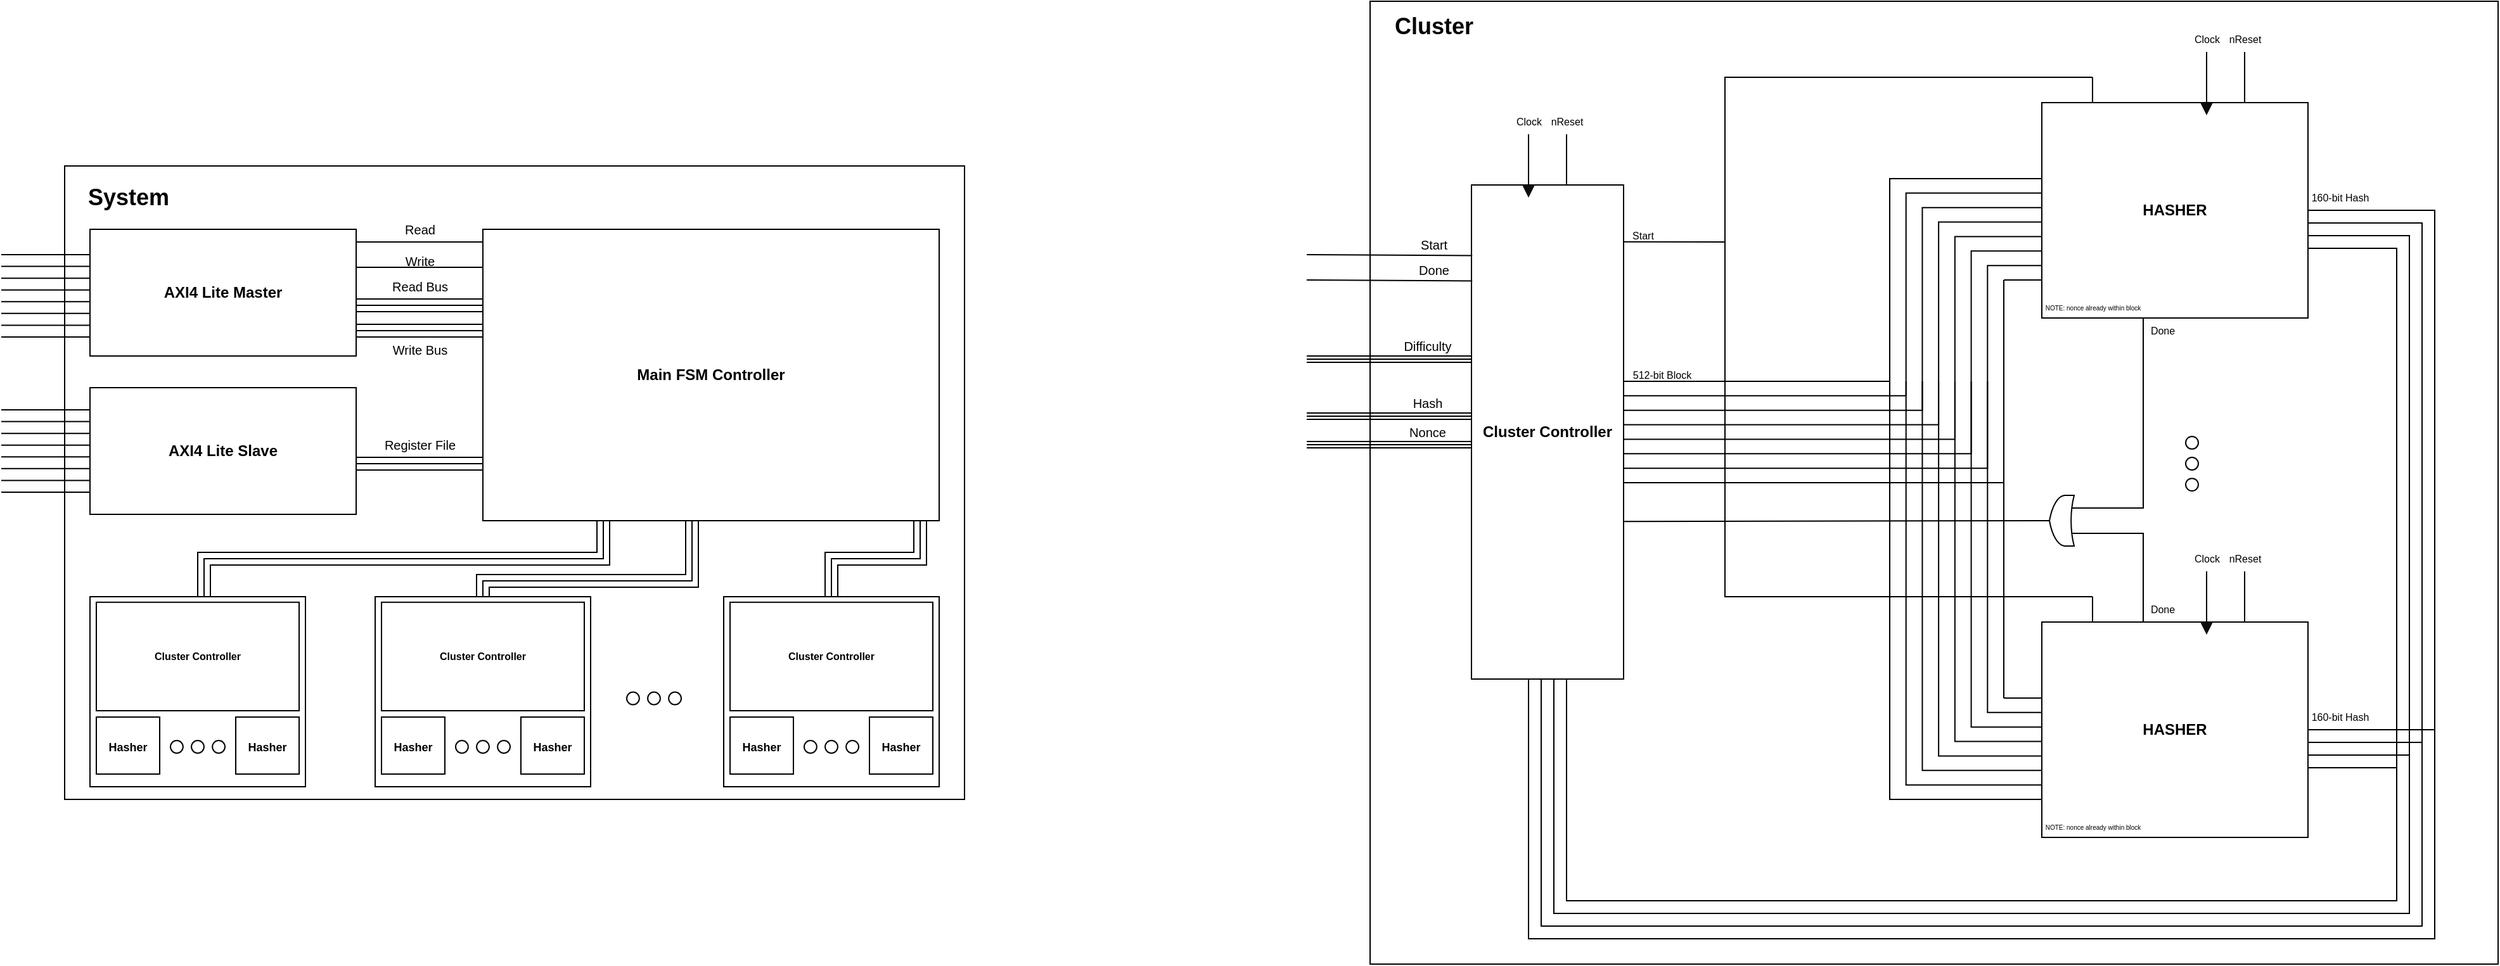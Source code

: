 <mxfile version="18.0.6" type="device"><diagram id="t01CVsoLP8008P1a1oeR" name="Page-1"><mxGraphModel dx="3975" dy="1331" grid="1" gridSize="10" guides="1" tooltips="1" connect="1" arrows="1" fold="1" page="1" pageScale="1" pageWidth="850" pageHeight="1100" math="0" shadow="0"><root><mxCell id="0"/><mxCell id="1" parent="0"/><mxCell id="xVAKwjw_0Ouf9C2bsbCT-25" value="" style="rounded=0;whiteSpace=wrap;html=1;fontSize=8;fillColor=none;" parent="1" vertex="1"><mxGeometry x="-140" y="140" width="890" height="760" as="geometry"/></mxCell><mxCell id="xVAKwjw_0Ouf9C2bsbCT-1" value="HASHER" style="rounded=0;whiteSpace=wrap;html=1;fontStyle=1" parent="1" vertex="1"><mxGeometry x="390" y="220" width="210" height="170" as="geometry"/></mxCell><mxCell id="xVAKwjw_0Ouf9C2bsbCT-5" value="" style="verticalLabelPosition=bottom;shadow=0;dashed=0;align=center;html=1;verticalAlign=top;shape=mxgraph.electrical.transmission.8_line_bus;" parent="1" vertex="1"><mxGeometry x="360" y="280" width="30" height="80" as="geometry"/></mxCell><mxCell id="xVAKwjw_0Ouf9C2bsbCT-8" value="" style="endArrow=none;html=1;strokeWidth=1;rounded=0;" parent="1" edge="1"><mxGeometry width="100" relative="1" as="geometry"><mxPoint x="430" y="220" as="sourcePoint"/><mxPoint x="430" y="200" as="targetPoint"/></mxGeometry></mxCell><mxCell id="xVAKwjw_0Ouf9C2bsbCT-10" value="" style="endArrow=none;html=1;strokeWidth=1;rounded=0;exitX=0;exitY=0.75;exitDx=0;exitDy=0;exitPerimeter=0;" parent="1" source="xVAKwjw_0Ouf9C2bsbCT-57" edge="1"><mxGeometry width="100" relative="1" as="geometry"><mxPoint x="470" y="430" as="sourcePoint"/><mxPoint x="470" y="390" as="targetPoint"/><Array as="points"><mxPoint x="470" y="540"/></Array></mxGeometry></mxCell><mxCell id="xVAKwjw_0Ouf9C2bsbCT-12" value="Done" style="text;html=1;align=center;verticalAlign=middle;resizable=0;points=[];autosize=1;strokeColor=none;fillColor=none;fontSize=8;" parent="1" vertex="1"><mxGeometry x="470" y="390" width="30" height="20" as="geometry"/></mxCell><mxCell id="xVAKwjw_0Ouf9C2bsbCT-14" value="" style="verticalLabelPosition=bottom;shadow=0;dashed=0;align=center;html=1;verticalAlign=top;shape=mxgraph.electrical.transmission.4_line_bus;" parent="1" vertex="1"><mxGeometry x="600" y="305" width="50" height="30" as="geometry"/></mxCell><mxCell id="xVAKwjw_0Ouf9C2bsbCT-15" value="160-bit Hash" style="text;html=1;align=center;verticalAlign=middle;resizable=0;points=[];autosize=1;strokeColor=none;fillColor=none;fontSize=8;" parent="1" vertex="1"><mxGeometry x="595" y="285" width="60" height="20" as="geometry"/></mxCell><mxCell id="xVAKwjw_0Ouf9C2bsbCT-18" value="&lt;font style=&quot;font-size: 5px;&quot;&gt;NOTE: nonce already within block&lt;/font&gt;" style="text;html=1;align=center;verticalAlign=middle;resizable=0;points=[];autosize=1;strokeColor=none;fillColor=none;" parent="1" vertex="1"><mxGeometry x="385" y="370" width="90" height="20" as="geometry"/></mxCell><mxCell id="xVAKwjw_0Ouf9C2bsbCT-19" value="" style="endArrow=none;html=1;strokeWidth=1;rounded=0;" parent="1" edge="1"><mxGeometry width="100" relative="1" as="geometry"><mxPoint x="520" y="220" as="sourcePoint"/><mxPoint x="520" y="180" as="targetPoint"/></mxGeometry></mxCell><mxCell id="xVAKwjw_0Ouf9C2bsbCT-20" value="" style="endArrow=none;html=1;strokeWidth=1;rounded=0;" parent="1" edge="1"><mxGeometry width="100" relative="1" as="geometry"><mxPoint x="550" y="220" as="sourcePoint"/><mxPoint x="550" y="180" as="targetPoint"/></mxGeometry></mxCell><mxCell id="xVAKwjw_0Ouf9C2bsbCT-21" value="&lt;font style=&quot;font-size: 8px;&quot;&gt;nReset&lt;/font&gt;" style="text;html=1;align=center;verticalAlign=middle;resizable=0;points=[];autosize=1;strokeColor=none;fillColor=none;fontSize=5;" parent="1" vertex="1"><mxGeometry x="530" y="165" width="40" height="10" as="geometry"/></mxCell><mxCell id="xVAKwjw_0Ouf9C2bsbCT-23" value="&lt;font style=&quot;font-size: 8px;&quot;&gt;Clock&lt;/font&gt;" style="text;html=1;align=center;verticalAlign=middle;resizable=0;points=[];autosize=1;strokeColor=none;fillColor=none;fontSize=5;" parent="1" vertex="1"><mxGeometry x="500" y="165" width="40" height="10" as="geometry"/></mxCell><mxCell id="xVAKwjw_0Ouf9C2bsbCT-24" value="" style="triangle;whiteSpace=wrap;html=1;fontSize=8;rotation=90;fillColor=#0D0D0D;strokeColor=none;" parent="1" vertex="1"><mxGeometry x="515" y="220" width="10" height="10" as="geometry"/></mxCell><mxCell id="xVAKwjw_0Ouf9C2bsbCT-26" value="" style="verticalLabelPosition=bottom;shadow=0;dashed=0;align=center;html=1;verticalAlign=top;shape=mxgraph.electrical.transmission.8_line_bus;" parent="1" vertex="1"><mxGeometry x="60" y="440" width="210" height="80" as="geometry"/></mxCell><mxCell id="xVAKwjw_0Ouf9C2bsbCT-27" value="512-bit Block" style="text;html=1;align=center;verticalAlign=middle;resizable=0;points=[];autosize=1;strokeColor=none;fillColor=none;fontSize=8;" parent="1" vertex="1"><mxGeometry x="60" y="425" width="60" height="20" as="geometry"/></mxCell><mxCell id="xVAKwjw_0Ouf9C2bsbCT-28" value="" style="verticalLabelPosition=bottom;shadow=0;dashed=0;align=center;html=1;verticalAlign=top;shape=mxgraph.electrical.transmission.eightLineBusElbow;notch=180;fontSize=8;fillColor=none;" parent="1" vertex="1"><mxGeometry x="270" y="440" width="90" height="80" as="geometry"/></mxCell><mxCell id="xVAKwjw_0Ouf9C2bsbCT-29" value="" style="verticalLabelPosition=bottom;shadow=0;dashed=0;align=center;html=1;verticalAlign=top;shape=mxgraph.electrical.transmission.eightLineBusElbow;notch=180;fontSize=8;fillColor=none;rotation=-180;" parent="1" vertex="1"><mxGeometry x="270" y="280" width="90" height="80" as="geometry"/></mxCell><mxCell id="xVAKwjw_0Ouf9C2bsbCT-30" value="" style="verticalLabelPosition=bottom;shadow=0;dashed=0;align=center;html=1;verticalAlign=top;shape=mxgraph.electrical.transmission.8_line_bus;rotation=-90;" parent="1" vertex="1"><mxGeometry x="275" y="355" width="80" height="90" as="geometry"/></mxCell><mxCell id="xVAKwjw_0Ouf9C2bsbCT-31" value="HASHER" style="rounded=0;whiteSpace=wrap;html=1;fontStyle=1" parent="1" vertex="1"><mxGeometry x="390" y="630" width="210" height="170" as="geometry"/></mxCell><mxCell id="xVAKwjw_0Ouf9C2bsbCT-32" value="" style="verticalLabelPosition=bottom;shadow=0;dashed=0;align=center;html=1;verticalAlign=top;shape=mxgraph.electrical.transmission.8_line_bus;" parent="1" vertex="1"><mxGeometry x="360" y="690" width="30" height="80" as="geometry"/></mxCell><mxCell id="xVAKwjw_0Ouf9C2bsbCT-33" value="" style="endArrow=none;html=1;strokeWidth=1;rounded=0;" parent="1" edge="1"><mxGeometry width="100" relative="1" as="geometry"><mxPoint x="430" y="630.0" as="sourcePoint"/><mxPoint x="430" y="610" as="targetPoint"/></mxGeometry></mxCell><mxCell id="xVAKwjw_0Ouf9C2bsbCT-34" value="" style="endArrow=none;html=1;strokeWidth=1;rounded=0;entryX=0;entryY=0.25;entryDx=0;entryDy=0;entryPerimeter=0;" parent="1" target="xVAKwjw_0Ouf9C2bsbCT-57" edge="1"><mxGeometry width="100" relative="1" as="geometry"><mxPoint x="470" y="630.0" as="sourcePoint"/><mxPoint x="470" y="590.0" as="targetPoint"/><Array as="points"><mxPoint x="470" y="560"/></Array></mxGeometry></mxCell><mxCell id="xVAKwjw_0Ouf9C2bsbCT-36" value="Done" style="text;html=1;align=center;verticalAlign=middle;resizable=0;points=[];autosize=1;strokeColor=none;fillColor=none;fontSize=8;" parent="1" vertex="1"><mxGeometry x="470" y="610" width="30" height="20" as="geometry"/></mxCell><mxCell id="xVAKwjw_0Ouf9C2bsbCT-38" value="" style="verticalLabelPosition=bottom;shadow=0;dashed=0;align=center;html=1;verticalAlign=top;shape=mxgraph.electrical.transmission.4_line_bus;" parent="1" vertex="1"><mxGeometry x="600" y="715" width="50" height="30" as="geometry"/></mxCell><mxCell id="xVAKwjw_0Ouf9C2bsbCT-39" value="160-bit Hash" style="text;html=1;align=center;verticalAlign=middle;resizable=0;points=[];autosize=1;strokeColor=none;fillColor=none;fontSize=8;" parent="1" vertex="1"><mxGeometry x="595" y="695" width="60" height="20" as="geometry"/></mxCell><mxCell id="xVAKwjw_0Ouf9C2bsbCT-40" value="&lt;font style=&quot;font-size: 5px;&quot;&gt;NOTE: nonce already within block&lt;/font&gt;" style="text;html=1;align=center;verticalAlign=middle;resizable=0;points=[];autosize=1;strokeColor=none;fillColor=none;" parent="1" vertex="1"><mxGeometry x="385" y="780" width="90" height="20" as="geometry"/></mxCell><mxCell id="xVAKwjw_0Ouf9C2bsbCT-41" value="" style="endArrow=none;html=1;strokeWidth=1;rounded=0;" parent="1" edge="1"><mxGeometry width="100" relative="1" as="geometry"><mxPoint x="520" y="630.0" as="sourcePoint"/><mxPoint x="520" y="590.0" as="targetPoint"/></mxGeometry></mxCell><mxCell id="xVAKwjw_0Ouf9C2bsbCT-42" value="" style="endArrow=none;html=1;strokeWidth=1;rounded=0;" parent="1" edge="1"><mxGeometry width="100" relative="1" as="geometry"><mxPoint x="550" y="630.0" as="sourcePoint"/><mxPoint x="550" y="590.0" as="targetPoint"/></mxGeometry></mxCell><mxCell id="xVAKwjw_0Ouf9C2bsbCT-43" value="&lt;font style=&quot;font-size: 8px;&quot;&gt;nReset&lt;/font&gt;" style="text;html=1;align=center;verticalAlign=middle;resizable=0;points=[];autosize=1;strokeColor=none;fillColor=none;fontSize=5;" parent="1" vertex="1"><mxGeometry x="530" y="575" width="40" height="10" as="geometry"/></mxCell><mxCell id="xVAKwjw_0Ouf9C2bsbCT-44" value="&lt;font style=&quot;font-size: 8px;&quot;&gt;Clock&lt;/font&gt;" style="text;html=1;align=center;verticalAlign=middle;resizable=0;points=[];autosize=1;strokeColor=none;fillColor=none;fontSize=5;" parent="1" vertex="1"><mxGeometry x="500" y="575" width="40" height="10" as="geometry"/></mxCell><mxCell id="xVAKwjw_0Ouf9C2bsbCT-45" value="" style="triangle;whiteSpace=wrap;html=1;fontSize=8;rotation=90;fillColor=#0D0D0D;strokeColor=none;" parent="1" vertex="1"><mxGeometry x="515" y="630" width="10" height="10" as="geometry"/></mxCell><mxCell id="xVAKwjw_0Ouf9C2bsbCT-48" value="" style="verticalLabelPosition=bottom;shadow=0;dashed=0;align=center;html=1;verticalAlign=top;shape=mxgraph.electrical.transmission.8_line_bus;rotation=-90;" parent="1" vertex="1"><mxGeometry x="190" y="520" width="250" height="90" as="geometry"/></mxCell><mxCell id="xVAKwjw_0Ouf9C2bsbCT-51" value="" style="verticalLabelPosition=bottom;shadow=0;dashed=0;align=center;html=1;verticalAlign=top;shape=mxgraph.electrical.transmission.eightLineBusElbow;notch=180;fontSize=8;fillColor=none;rotation=-180;flipV=1;" parent="1" vertex="1"><mxGeometry x="270" y="690" width="90" height="80" as="geometry"/></mxCell><mxCell id="xVAKwjw_0Ouf9C2bsbCT-52" value="" style="verticalLabelPosition=bottom;shadow=0;dashed=0;align=center;html=1;verticalAlign=top;shape=mxgraph.electrical.transmission.terminal_3_phase;pointerEvents=1;fontSize=8;fillColor=none;rotation=90;" parent="1" vertex="1"><mxGeometry x="487" y="500" width="43" height="10" as="geometry"/></mxCell><mxCell id="xVAKwjw_0Ouf9C2bsbCT-53" value="&lt;font style=&quot;font-size: 12px;&quot;&gt;Cluster Controller&lt;/font&gt;" style="rounded=0;whiteSpace=wrap;html=1;fontSize=8;fillColor=default;fontStyle=1" parent="1" vertex="1"><mxGeometry x="-60" y="285" width="120" height="390" as="geometry"/></mxCell><mxCell id="xVAKwjw_0Ouf9C2bsbCT-54" value="" style="endArrow=none;html=1;strokeWidth=1;rounded=0;" parent="1" edge="1"><mxGeometry width="100" relative="1" as="geometry"><mxPoint x="430" y="610" as="sourcePoint"/><mxPoint x="430" y="200" as="targetPoint"/><Array as="points"><mxPoint x="140" y="610"/><mxPoint x="140" y="200"/></Array></mxGeometry></mxCell><mxCell id="xVAKwjw_0Ouf9C2bsbCT-55" value="" style="endArrow=none;html=1;strokeWidth=1;rounded=0;entryX=1.003;entryY=0.115;entryDx=0;entryDy=0;entryPerimeter=0;" parent="1" target="xVAKwjw_0Ouf9C2bsbCT-53" edge="1"><mxGeometry width="100" relative="1" as="geometry"><mxPoint x="140" y="330" as="sourcePoint"/><mxPoint x="150" y="290" as="targetPoint"/></mxGeometry></mxCell><mxCell id="xVAKwjw_0Ouf9C2bsbCT-56" value="Start" style="text;html=1;align=center;verticalAlign=middle;resizable=0;points=[];autosize=1;strokeColor=none;fillColor=none;fontSize=8;" parent="1" vertex="1"><mxGeometry x="60" y="315" width="30" height="20" as="geometry"/></mxCell><mxCell id="xVAKwjw_0Ouf9C2bsbCT-57" value="" style="verticalLabelPosition=bottom;shadow=0;dashed=0;align=center;html=1;verticalAlign=top;shape=mxgraph.electrical.logic_gates.logic_gate;operation=or;fontSize=12;fillColor=default;rotation=-180;" parent="1" vertex="1"><mxGeometry x="390" y="530" width="30" height="40" as="geometry"/></mxCell><mxCell id="xVAKwjw_0Ouf9C2bsbCT-60" value="" style="endArrow=none;html=1;strokeWidth=1;rounded=0;entryX=1;entryY=0.5;entryDx=0;entryDy=0;entryPerimeter=0;exitX=1.005;exitY=0.681;exitDx=0;exitDy=0;exitPerimeter=0;" parent="1" source="xVAKwjw_0Ouf9C2bsbCT-53" target="xVAKwjw_0Ouf9C2bsbCT-57" edge="1"><mxGeometry width="100" relative="1" as="geometry"><mxPoint x="74.66" y="575" as="sourcePoint"/><mxPoint x="74.66" y="535" as="targetPoint"/></mxGeometry></mxCell><mxCell id="N_e7cKdERYUKiCKL_IoW-1" value="&lt;b style=&quot;font-size: 18px;&quot;&gt;Cluster&lt;/b&gt;" style="text;html=1;align=center;verticalAlign=middle;resizable=0;points=[];autosize=1;strokeColor=none;fillColor=none;fontSize=18;" vertex="1" parent="1"><mxGeometry x="-130" y="145" width="80" height="30" as="geometry"/></mxCell><mxCell id="N_e7cKdERYUKiCKL_IoW-3" value="" style="endArrow=none;html=1;strokeWidth=1;rounded=0;fontSize=18;entryX=0.005;entryY=0.143;entryDx=0;entryDy=0;entryPerimeter=0;" edge="1" parent="1" target="xVAKwjw_0Ouf9C2bsbCT-53"><mxGeometry width="100" relative="1" as="geometry"><mxPoint x="-190" y="340" as="sourcePoint"/><mxPoint x="-170" y="340" as="targetPoint"/></mxGeometry></mxCell><mxCell id="N_e7cKdERYUKiCKL_IoW-6" value="" style="endArrow=none;html=1;strokeWidth=1;rounded=0;" edge="1" parent="1"><mxGeometry width="100" relative="1" as="geometry"><mxPoint x="-15" y="285" as="sourcePoint"/><mxPoint x="-15" y="245" as="targetPoint"/></mxGeometry></mxCell><mxCell id="N_e7cKdERYUKiCKL_IoW-7" value="" style="endArrow=none;html=1;strokeWidth=1;rounded=0;" edge="1" parent="1"><mxGeometry width="100" relative="1" as="geometry"><mxPoint x="15" y="285" as="sourcePoint"/><mxPoint x="15" y="245" as="targetPoint"/></mxGeometry></mxCell><mxCell id="N_e7cKdERYUKiCKL_IoW-8" value="&lt;font style=&quot;font-size: 8px;&quot;&gt;nReset&lt;/font&gt;" style="text;html=1;align=center;verticalAlign=middle;resizable=0;points=[];autosize=1;strokeColor=none;fillColor=none;fontSize=5;" vertex="1" parent="1"><mxGeometry x="-5" y="230" width="40" height="10" as="geometry"/></mxCell><mxCell id="N_e7cKdERYUKiCKL_IoW-9" value="&lt;font style=&quot;font-size: 8px;&quot;&gt;Clock&lt;/font&gt;" style="text;html=1;align=center;verticalAlign=middle;resizable=0;points=[];autosize=1;strokeColor=none;fillColor=none;fontSize=5;" vertex="1" parent="1"><mxGeometry x="-35" y="230" width="40" height="10" as="geometry"/></mxCell><mxCell id="N_e7cKdERYUKiCKL_IoW-10" value="" style="triangle;whiteSpace=wrap;html=1;fontSize=8;rotation=90;fillColor=#0D0D0D;strokeColor=none;" vertex="1" parent="1"><mxGeometry x="-20" y="285" width="10" height="10" as="geometry"/></mxCell><mxCell id="N_e7cKdERYUKiCKL_IoW-13" value="" style="verticalLabelPosition=bottom;shadow=0;dashed=0;align=center;html=1;verticalAlign=top;shape=mxgraph.electrical.transmission.3_line_bus;fontSize=18;" vertex="1" parent="1"><mxGeometry x="-190" y="420" width="130" height="5" as="geometry"/></mxCell><mxCell id="N_e7cKdERYUKiCKL_IoW-14" value="&lt;font style=&quot;font-size: 10px;&quot;&gt;Difficulty&lt;/font&gt;" style="text;html=1;align=center;verticalAlign=middle;resizable=0;points=[];autosize=1;strokeColor=none;fillColor=none;fontSize=18;" vertex="1" parent="1"><mxGeometry x="-120" y="395" width="50" height="30" as="geometry"/></mxCell><mxCell id="N_e7cKdERYUKiCKL_IoW-15" value="&lt;font style=&quot;font-size: 10px;&quot;&gt;Start&lt;/font&gt;" style="text;html=1;align=center;verticalAlign=middle;resizable=0;points=[];autosize=1;strokeColor=none;fillColor=none;fontSize=18;" vertex="1" parent="1"><mxGeometry x="-110" y="315" width="40" height="30" as="geometry"/></mxCell><mxCell id="N_e7cKdERYUKiCKL_IoW-16" value="" style="endArrow=none;html=1;strokeWidth=1;rounded=0;fontSize=18;entryX=0.005;entryY=0.143;entryDx=0;entryDy=0;entryPerimeter=0;" edge="1" parent="1"><mxGeometry width="100" relative="1" as="geometry"><mxPoint x="-190" y="360" as="sourcePoint"/><mxPoint x="-59.4" y="360.77" as="targetPoint"/></mxGeometry></mxCell><mxCell id="N_e7cKdERYUKiCKL_IoW-17" value="&lt;font style=&quot;font-size: 10px;&quot;&gt;Done&lt;/font&gt;" style="text;html=1;align=center;verticalAlign=middle;resizable=0;points=[];autosize=1;strokeColor=none;fillColor=none;fontSize=18;" vertex="1" parent="1"><mxGeometry x="-110" y="335" width="40" height="30" as="geometry"/></mxCell><mxCell id="N_e7cKdERYUKiCKL_IoW-18" value="" style="verticalLabelPosition=bottom;shadow=0;dashed=0;align=center;html=1;verticalAlign=top;shape=mxgraph.electrical.transmission.3_line_bus;fontSize=18;" vertex="1" parent="1"><mxGeometry x="-190" y="465" width="130" height="5" as="geometry"/></mxCell><mxCell id="N_e7cKdERYUKiCKL_IoW-19" value="&lt;font style=&quot;font-size: 10px;&quot;&gt;Hash&lt;/font&gt;" style="text;html=1;align=center;verticalAlign=middle;resizable=0;points=[];autosize=1;strokeColor=none;fillColor=none;fontSize=18;" vertex="1" parent="1"><mxGeometry x="-115" y="440" width="40" height="30" as="geometry"/></mxCell><mxCell id="N_e7cKdERYUKiCKL_IoW-20" value="" style="verticalLabelPosition=bottom;shadow=0;dashed=0;align=center;html=1;verticalAlign=top;shape=mxgraph.electrical.transmission.3_line_bus;fontSize=18;" vertex="1" parent="1"><mxGeometry x="-190" y="487.5" width="130" height="5" as="geometry"/></mxCell><mxCell id="N_e7cKdERYUKiCKL_IoW-21" value="&lt;font style=&quot;font-size: 10px;&quot;&gt;Nonce&lt;/font&gt;" style="text;html=1;align=center;verticalAlign=middle;resizable=0;points=[];autosize=1;strokeColor=none;fillColor=none;fontSize=18;" vertex="1" parent="1"><mxGeometry x="-115" y="462.5" width="40" height="30" as="geometry"/></mxCell><mxCell id="N_e7cKdERYUKiCKL_IoW-22" value="" style="verticalLabelPosition=bottom;shadow=0;dashed=0;align=center;html=1;verticalAlign=top;shape=mxgraph.electrical.transmission.fourLineBusElbow;notch=30;fontSize=10;direction=south;rotation=-180;" vertex="1" parent="1"><mxGeometry x="650" y="715" width="50" height="37.5" as="geometry"/></mxCell><mxCell id="N_e7cKdERYUKiCKL_IoW-23" value="" style="verticalLabelPosition=bottom;shadow=0;dashed=0;align=center;html=1;verticalAlign=top;shape=mxgraph.electrical.transmission.4_line_bus;rotation=90;" vertex="1" parent="1"><mxGeometry x="433.75" y="576.25" width="502.5" height="30" as="geometry"/></mxCell><mxCell id="N_e7cKdERYUKiCKL_IoW-24" value="" style="verticalLabelPosition=bottom;shadow=0;dashed=0;align=center;html=1;verticalAlign=top;shape=mxgraph.electrical.transmission.fourLineBusElbow;notch=30;fontSize=10;direction=south;rotation=-180;" vertex="1" parent="1"><mxGeometry x="650" y="305" width="50" height="37.5" as="geometry"/></mxCell><mxCell id="N_e7cKdERYUKiCKL_IoW-26" value="" style="verticalLabelPosition=bottom;shadow=0;dashed=0;align=center;html=1;verticalAlign=top;shape=mxgraph.electrical.transmission.fourLineBusElbow;notch=30;fontSize=10;direction=south;rotation=-180;flipV=1;" vertex="1" parent="1"><mxGeometry x="650" y="840" width="50" height="40" as="geometry"/></mxCell><mxCell id="N_e7cKdERYUKiCKL_IoW-27" value="" style="verticalLabelPosition=bottom;shadow=0;dashed=0;align=center;html=1;verticalAlign=top;shape=mxgraph.electrical.transmission.4_line_bus;rotation=90;direction=south;" vertex="1" parent="1"><mxGeometry x="323.75" y="548.75" width="30" height="632.5" as="geometry"/></mxCell><mxCell id="N_e7cKdERYUKiCKL_IoW-28" value="" style="verticalLabelPosition=bottom;shadow=0;dashed=0;align=center;html=1;verticalAlign=top;shape=mxgraph.electrical.transmission.fourLineBusElbow;notch=30;fontSize=10;direction=south;rotation=-90;flipV=1;" vertex="1" parent="1"><mxGeometry x="-20" y="835" width="50" height="40" as="geometry"/></mxCell><mxCell id="N_e7cKdERYUKiCKL_IoW-29" value="" style="verticalLabelPosition=bottom;shadow=0;dashed=0;align=center;html=1;verticalAlign=top;shape=mxgraph.electrical.transmission.4_line_bus;rotation=90;direction=west;" vertex="1" parent="1"><mxGeometry x="-80" y="740" width="160" height="30" as="geometry"/></mxCell><mxCell id="N_e7cKdERYUKiCKL_IoW-30" value="" style="rounded=0;whiteSpace=wrap;html=1;fontSize=8;fillColor=none;" vertex="1" parent="1"><mxGeometry x="-1170" y="270" width="710" height="500" as="geometry"/></mxCell><mxCell id="N_e7cKdERYUKiCKL_IoW-31" value="&lt;b style=&quot;font-size: 18px;&quot;&gt;System&lt;/b&gt;" style="text;html=1;align=center;verticalAlign=middle;resizable=0;points=[];autosize=1;strokeColor=none;fillColor=none;fontSize=18;" vertex="1" parent="1"><mxGeometry x="-1160" y="280" width="80" height="30" as="geometry"/></mxCell><mxCell id="N_e7cKdERYUKiCKL_IoW-32" value="AXI4 Lite Master" style="rounded=0;whiteSpace=wrap;html=1;fontStyle=1" vertex="1" parent="1"><mxGeometry x="-1150" y="320" width="210" height="100" as="geometry"/></mxCell><mxCell id="N_e7cKdERYUKiCKL_IoW-34" value="AXI4 Lite Slave" style="rounded=0;whiteSpace=wrap;html=1;fontStyle=1" vertex="1" parent="1"><mxGeometry x="-1150" y="445" width="210" height="100" as="geometry"/></mxCell><mxCell id="N_e7cKdERYUKiCKL_IoW-35" value="" style="verticalLabelPosition=bottom;shadow=0;dashed=0;align=center;html=1;verticalAlign=top;shape=mxgraph.electrical.transmission.8_line_bus;fontSize=10;" vertex="1" parent="1"><mxGeometry x="-1220" y="340" width="70" height="65" as="geometry"/></mxCell><mxCell id="N_e7cKdERYUKiCKL_IoW-36" value="" style="verticalLabelPosition=bottom;shadow=0;dashed=0;align=center;html=1;verticalAlign=top;shape=mxgraph.electrical.transmission.8_line_bus;fontSize=10;" vertex="1" parent="1"><mxGeometry x="-1220" y="462.5" width="70" height="65" as="geometry"/></mxCell><mxCell id="N_e7cKdERYUKiCKL_IoW-37" value="Main FSM Controller" style="rounded=0;whiteSpace=wrap;html=1;fontStyle=1" vertex="1" parent="1"><mxGeometry x="-840" y="320" width="360" height="230" as="geometry"/></mxCell><mxCell id="N_e7cKdERYUKiCKL_IoW-38" value="" style="verticalLabelPosition=bottom;shadow=0;dashed=0;align=center;html=1;verticalAlign=top;shape=mxgraph.electrical.transmission.3_line_bus;fontSize=10;" vertex="1" parent="1"><mxGeometry x="-940" y="500" width="100" height="10" as="geometry"/></mxCell><mxCell id="N_e7cKdERYUKiCKL_IoW-39" value="Register File" style="text;html=1;align=center;verticalAlign=middle;resizable=0;points=[];autosize=1;strokeColor=none;fillColor=none;fontSize=10;" vertex="1" parent="1"><mxGeometry x="-925" y="480" width="70" height="20" as="geometry"/></mxCell><mxCell id="N_e7cKdERYUKiCKL_IoW-40" value="" style="endArrow=none;html=1;strokeWidth=1;rounded=0;fontSize=10;" edge="1" parent="1"><mxGeometry width="100" relative="1" as="geometry"><mxPoint x="-940" y="330" as="sourcePoint"/><mxPoint x="-840" y="330" as="targetPoint"/></mxGeometry></mxCell><mxCell id="N_e7cKdERYUKiCKL_IoW-41" value="" style="endArrow=none;html=1;strokeWidth=1;rounded=0;fontSize=10;" edge="1" parent="1"><mxGeometry width="100" relative="1" as="geometry"><mxPoint x="-940" y="350" as="sourcePoint"/><mxPoint x="-840" y="350" as="targetPoint"/></mxGeometry></mxCell><mxCell id="N_e7cKdERYUKiCKL_IoW-42" value="Read" style="text;html=1;align=center;verticalAlign=middle;resizable=0;points=[];autosize=1;strokeColor=none;fillColor=none;fontSize=10;" vertex="1" parent="1"><mxGeometry x="-910" y="310" width="40" height="20" as="geometry"/></mxCell><mxCell id="N_e7cKdERYUKiCKL_IoW-43" value="Write" style="text;html=1;align=center;verticalAlign=middle;resizable=0;points=[];autosize=1;strokeColor=none;fillColor=none;fontSize=10;" vertex="1" parent="1"><mxGeometry x="-910" y="335" width="40" height="20" as="geometry"/></mxCell><mxCell id="N_e7cKdERYUKiCKL_IoW-44" value="" style="verticalLabelPosition=bottom;shadow=0;dashed=0;align=center;html=1;verticalAlign=top;shape=mxgraph.electrical.transmission.3_line_bus;fontSize=10;" vertex="1" parent="1"><mxGeometry x="-940" y="375" width="100" height="10" as="geometry"/></mxCell><mxCell id="N_e7cKdERYUKiCKL_IoW-45" value="Read Bus" style="text;html=1;align=center;verticalAlign=middle;resizable=0;points=[];autosize=1;strokeColor=none;fillColor=none;fontSize=10;" vertex="1" parent="1"><mxGeometry x="-920" y="355" width="60" height="20" as="geometry"/></mxCell><mxCell id="N_e7cKdERYUKiCKL_IoW-46" value="" style="verticalLabelPosition=bottom;shadow=0;dashed=0;align=center;html=1;verticalAlign=top;shape=mxgraph.electrical.transmission.3_line_bus;fontSize=10;" vertex="1" parent="1"><mxGeometry x="-940" y="395" width="100" height="10" as="geometry"/></mxCell><mxCell id="N_e7cKdERYUKiCKL_IoW-47" value="Write Bus" style="text;html=1;align=center;verticalAlign=middle;resizable=0;points=[];autosize=1;strokeColor=none;fillColor=none;fontSize=10;" vertex="1" parent="1"><mxGeometry x="-920" y="405" width="60" height="20" as="geometry"/></mxCell><mxCell id="N_e7cKdERYUKiCKL_IoW-49" value="" style="verticalLabelPosition=bottom;shadow=0;dashed=0;align=center;html=1;verticalAlign=top;shape=mxgraph.electrical.transmission.terminal_3_phase;pointerEvents=1;fontSize=8;fillColor=none;rotation=90;direction=south;" vertex="1" parent="1"><mxGeometry x="-710" y="668.75" width="10" height="43" as="geometry"/></mxCell><mxCell id="N_e7cKdERYUKiCKL_IoW-50" value="" style="rounded=0;whiteSpace=wrap;html=1;fontStyle=1" vertex="1" parent="1"><mxGeometry x="-650" y="610" width="170" height="150" as="geometry"/></mxCell><mxCell id="N_e7cKdERYUKiCKL_IoW-53" value="" style="verticalLabelPosition=bottom;shadow=0;dashed=0;align=center;html=1;verticalAlign=top;shape=mxgraph.electrical.transmission.3_line_bus;fontSize=10;" vertex="1" parent="1"><mxGeometry x="-1050" y="575" width="280" height="10" as="geometry"/></mxCell><mxCell id="N_e7cKdERYUKiCKL_IoW-54" value="" style="verticalLabelPosition=bottom;shadow=0;dashed=0;align=center;html=1;verticalAlign=top;shape=mxgraph.electrical.transmission.threeLineBusElbow;notch=10;fontSize=10;flipH=1;flipV=1;" vertex="1" parent="1"><mxGeometry x="-1065" y="575" width="40" height="35" as="geometry"/></mxCell><mxCell id="N_e7cKdERYUKiCKL_IoW-55" value="" style="verticalLabelPosition=bottom;shadow=0;dashed=0;align=center;html=1;verticalAlign=top;shape=mxgraph.electrical.transmission.threeLineBusElbow;notch=10;fontSize=10;flipH=0;flipV=0;" vertex="1" parent="1"><mxGeometry x="-780" y="550" width="40" height="35" as="geometry"/></mxCell><mxCell id="N_e7cKdERYUKiCKL_IoW-56" value="" style="verticalLabelPosition=bottom;shadow=0;dashed=0;align=center;html=1;verticalAlign=top;shape=mxgraph.electrical.transmission.threeLineBusElbow;notch=10;fontSize=10;flipH=0;flipV=0;" vertex="1" parent="1"><mxGeometry x="-530" y="550" width="40" height="35" as="geometry"/></mxCell><mxCell id="N_e7cKdERYUKiCKL_IoW-57" value="" style="verticalLabelPosition=bottom;shadow=0;dashed=0;align=center;html=1;verticalAlign=top;shape=mxgraph.electrical.transmission.3_line_bus;fontSize=10;" vertex="1" parent="1"><mxGeometry x="-550" y="575" width="50" height="10" as="geometry"/></mxCell><mxCell id="N_e7cKdERYUKiCKL_IoW-58" value="" style="verticalLabelPosition=bottom;shadow=0;dashed=0;align=center;html=1;verticalAlign=top;shape=mxgraph.electrical.transmission.threeLineBusElbow;notch=10;fontSize=10;flipH=1;flipV=1;" vertex="1" parent="1"><mxGeometry x="-570" y="575" width="40" height="35" as="geometry"/></mxCell><mxCell id="N_e7cKdERYUKiCKL_IoW-124" value="&lt;font style=&quot;font-size: 8px;&quot;&gt;Cluster Controller&lt;/font&gt;" style="rounded=0;whiteSpace=wrap;html=1;fontSize=8;fillColor=default;fontStyle=1" vertex="1" parent="1"><mxGeometry x="-645" y="614.38" width="160" height="85.62" as="geometry"/></mxCell><mxCell id="N_e7cKdERYUKiCKL_IoW-125" value="&lt;font style=&quot;font-size: 9px;&quot;&gt;Hasher&lt;/font&gt;" style="rounded=0;whiteSpace=wrap;html=1;fontStyle=1" vertex="1" parent="1"><mxGeometry x="-645" y="705" width="50" height="45" as="geometry"/></mxCell><mxCell id="N_e7cKdERYUKiCKL_IoW-126" value="&lt;font style=&quot;font-size: 9px;&quot;&gt;Hasher&lt;/font&gt;" style="rounded=0;whiteSpace=wrap;html=1;fontStyle=1" vertex="1" parent="1"><mxGeometry x="-535" y="705" width="50" height="45" as="geometry"/></mxCell><mxCell id="N_e7cKdERYUKiCKL_IoW-127" value="" style="verticalLabelPosition=bottom;shadow=0;dashed=0;align=center;html=1;verticalAlign=top;shape=mxgraph.electrical.transmission.terminal_3_phase;pointerEvents=1;fontSize=8;fillColor=none;rotation=90;direction=south;" vertex="1" parent="1"><mxGeometry x="-570" y="707" width="10" height="43" as="geometry"/></mxCell><mxCell id="N_e7cKdERYUKiCKL_IoW-128" value="" style="rounded=0;whiteSpace=wrap;html=1;fontStyle=1" vertex="1" parent="1"><mxGeometry x="-1150" y="610" width="170" height="150" as="geometry"/></mxCell><mxCell id="N_e7cKdERYUKiCKL_IoW-129" value="&lt;font style=&quot;font-size: 8px;&quot;&gt;Cluster Controller&lt;/font&gt;" style="rounded=0;whiteSpace=wrap;html=1;fontSize=8;fillColor=default;fontStyle=1" vertex="1" parent="1"><mxGeometry x="-1145" y="614.38" width="160" height="85.62" as="geometry"/></mxCell><mxCell id="N_e7cKdERYUKiCKL_IoW-130" value="&lt;font style=&quot;font-size: 9px;&quot;&gt;Hasher&lt;/font&gt;" style="rounded=0;whiteSpace=wrap;html=1;fontStyle=1" vertex="1" parent="1"><mxGeometry x="-1145" y="705" width="50" height="45" as="geometry"/></mxCell><mxCell id="N_e7cKdERYUKiCKL_IoW-131" value="&lt;font style=&quot;font-size: 9px;&quot;&gt;Hasher&lt;/font&gt;" style="rounded=0;whiteSpace=wrap;html=1;fontStyle=1" vertex="1" parent="1"><mxGeometry x="-1035" y="705" width="50" height="45" as="geometry"/></mxCell><mxCell id="N_e7cKdERYUKiCKL_IoW-132" value="" style="verticalLabelPosition=bottom;shadow=0;dashed=0;align=center;html=1;verticalAlign=top;shape=mxgraph.electrical.transmission.terminal_3_phase;pointerEvents=1;fontSize=8;fillColor=none;rotation=90;direction=south;" vertex="1" parent="1"><mxGeometry x="-1070" y="707" width="10" height="43" as="geometry"/></mxCell><mxCell id="N_e7cKdERYUKiCKL_IoW-133" value="" style="rounded=0;whiteSpace=wrap;html=1;fontStyle=1" vertex="1" parent="1"><mxGeometry x="-925" y="610" width="170" height="150" as="geometry"/></mxCell><mxCell id="N_e7cKdERYUKiCKL_IoW-134" value="&lt;font style=&quot;font-size: 8px;&quot;&gt;Cluster Controller&lt;/font&gt;" style="rounded=0;whiteSpace=wrap;html=1;fontSize=8;fillColor=default;fontStyle=1" vertex="1" parent="1"><mxGeometry x="-920" y="614.38" width="160" height="85.62" as="geometry"/></mxCell><mxCell id="N_e7cKdERYUKiCKL_IoW-135" value="&lt;font style=&quot;font-size: 9px;&quot;&gt;Hasher&lt;/font&gt;" style="rounded=0;whiteSpace=wrap;html=1;fontStyle=1" vertex="1" parent="1"><mxGeometry x="-920" y="705" width="50" height="45" as="geometry"/></mxCell><mxCell id="N_e7cKdERYUKiCKL_IoW-136" value="&lt;font style=&quot;font-size: 9px;&quot;&gt;Hasher&lt;/font&gt;" style="rounded=0;whiteSpace=wrap;html=1;fontStyle=1" vertex="1" parent="1"><mxGeometry x="-810" y="705" width="50" height="45" as="geometry"/></mxCell><mxCell id="N_e7cKdERYUKiCKL_IoW-137" value="" style="verticalLabelPosition=bottom;shadow=0;dashed=0;align=center;html=1;verticalAlign=top;shape=mxgraph.electrical.transmission.terminal_3_phase;pointerEvents=1;fontSize=8;fillColor=none;rotation=90;direction=south;" vertex="1" parent="1"><mxGeometry x="-845" y="707" width="10" height="43" as="geometry"/></mxCell><mxCell id="N_e7cKdERYUKiCKL_IoW-138" value="" style="verticalLabelPosition=bottom;shadow=0;dashed=0;align=center;html=1;verticalAlign=top;shape=mxgraph.electrical.transmission.threeLineBusElbow;notch=10;fontSize=10;flipH=0;flipV=0;" vertex="1" parent="1"><mxGeometry x="-785" y="550" width="115" height="52.5" as="geometry"/></mxCell><mxCell id="N_e7cKdERYUKiCKL_IoW-139" value="" style="verticalLabelPosition=bottom;shadow=0;dashed=0;align=center;html=1;verticalAlign=top;shape=mxgraph.electrical.transmission.3_line_bus;fontSize=10;" vertex="1" parent="1"><mxGeometry x="-825" y="592.5" width="50" height="10" as="geometry"/></mxCell><mxCell id="N_e7cKdERYUKiCKL_IoW-140" value="" style="verticalLabelPosition=bottom;shadow=0;dashed=0;align=center;html=1;verticalAlign=top;shape=mxgraph.electrical.transmission.threeLineBusElbow;notch=10;fontSize=10;flipH=1;flipV=1;" vertex="1" parent="1"><mxGeometry x="-845" y="592.5" width="40" height="17.5" as="geometry"/></mxCell></root></mxGraphModel></diagram></mxfile>